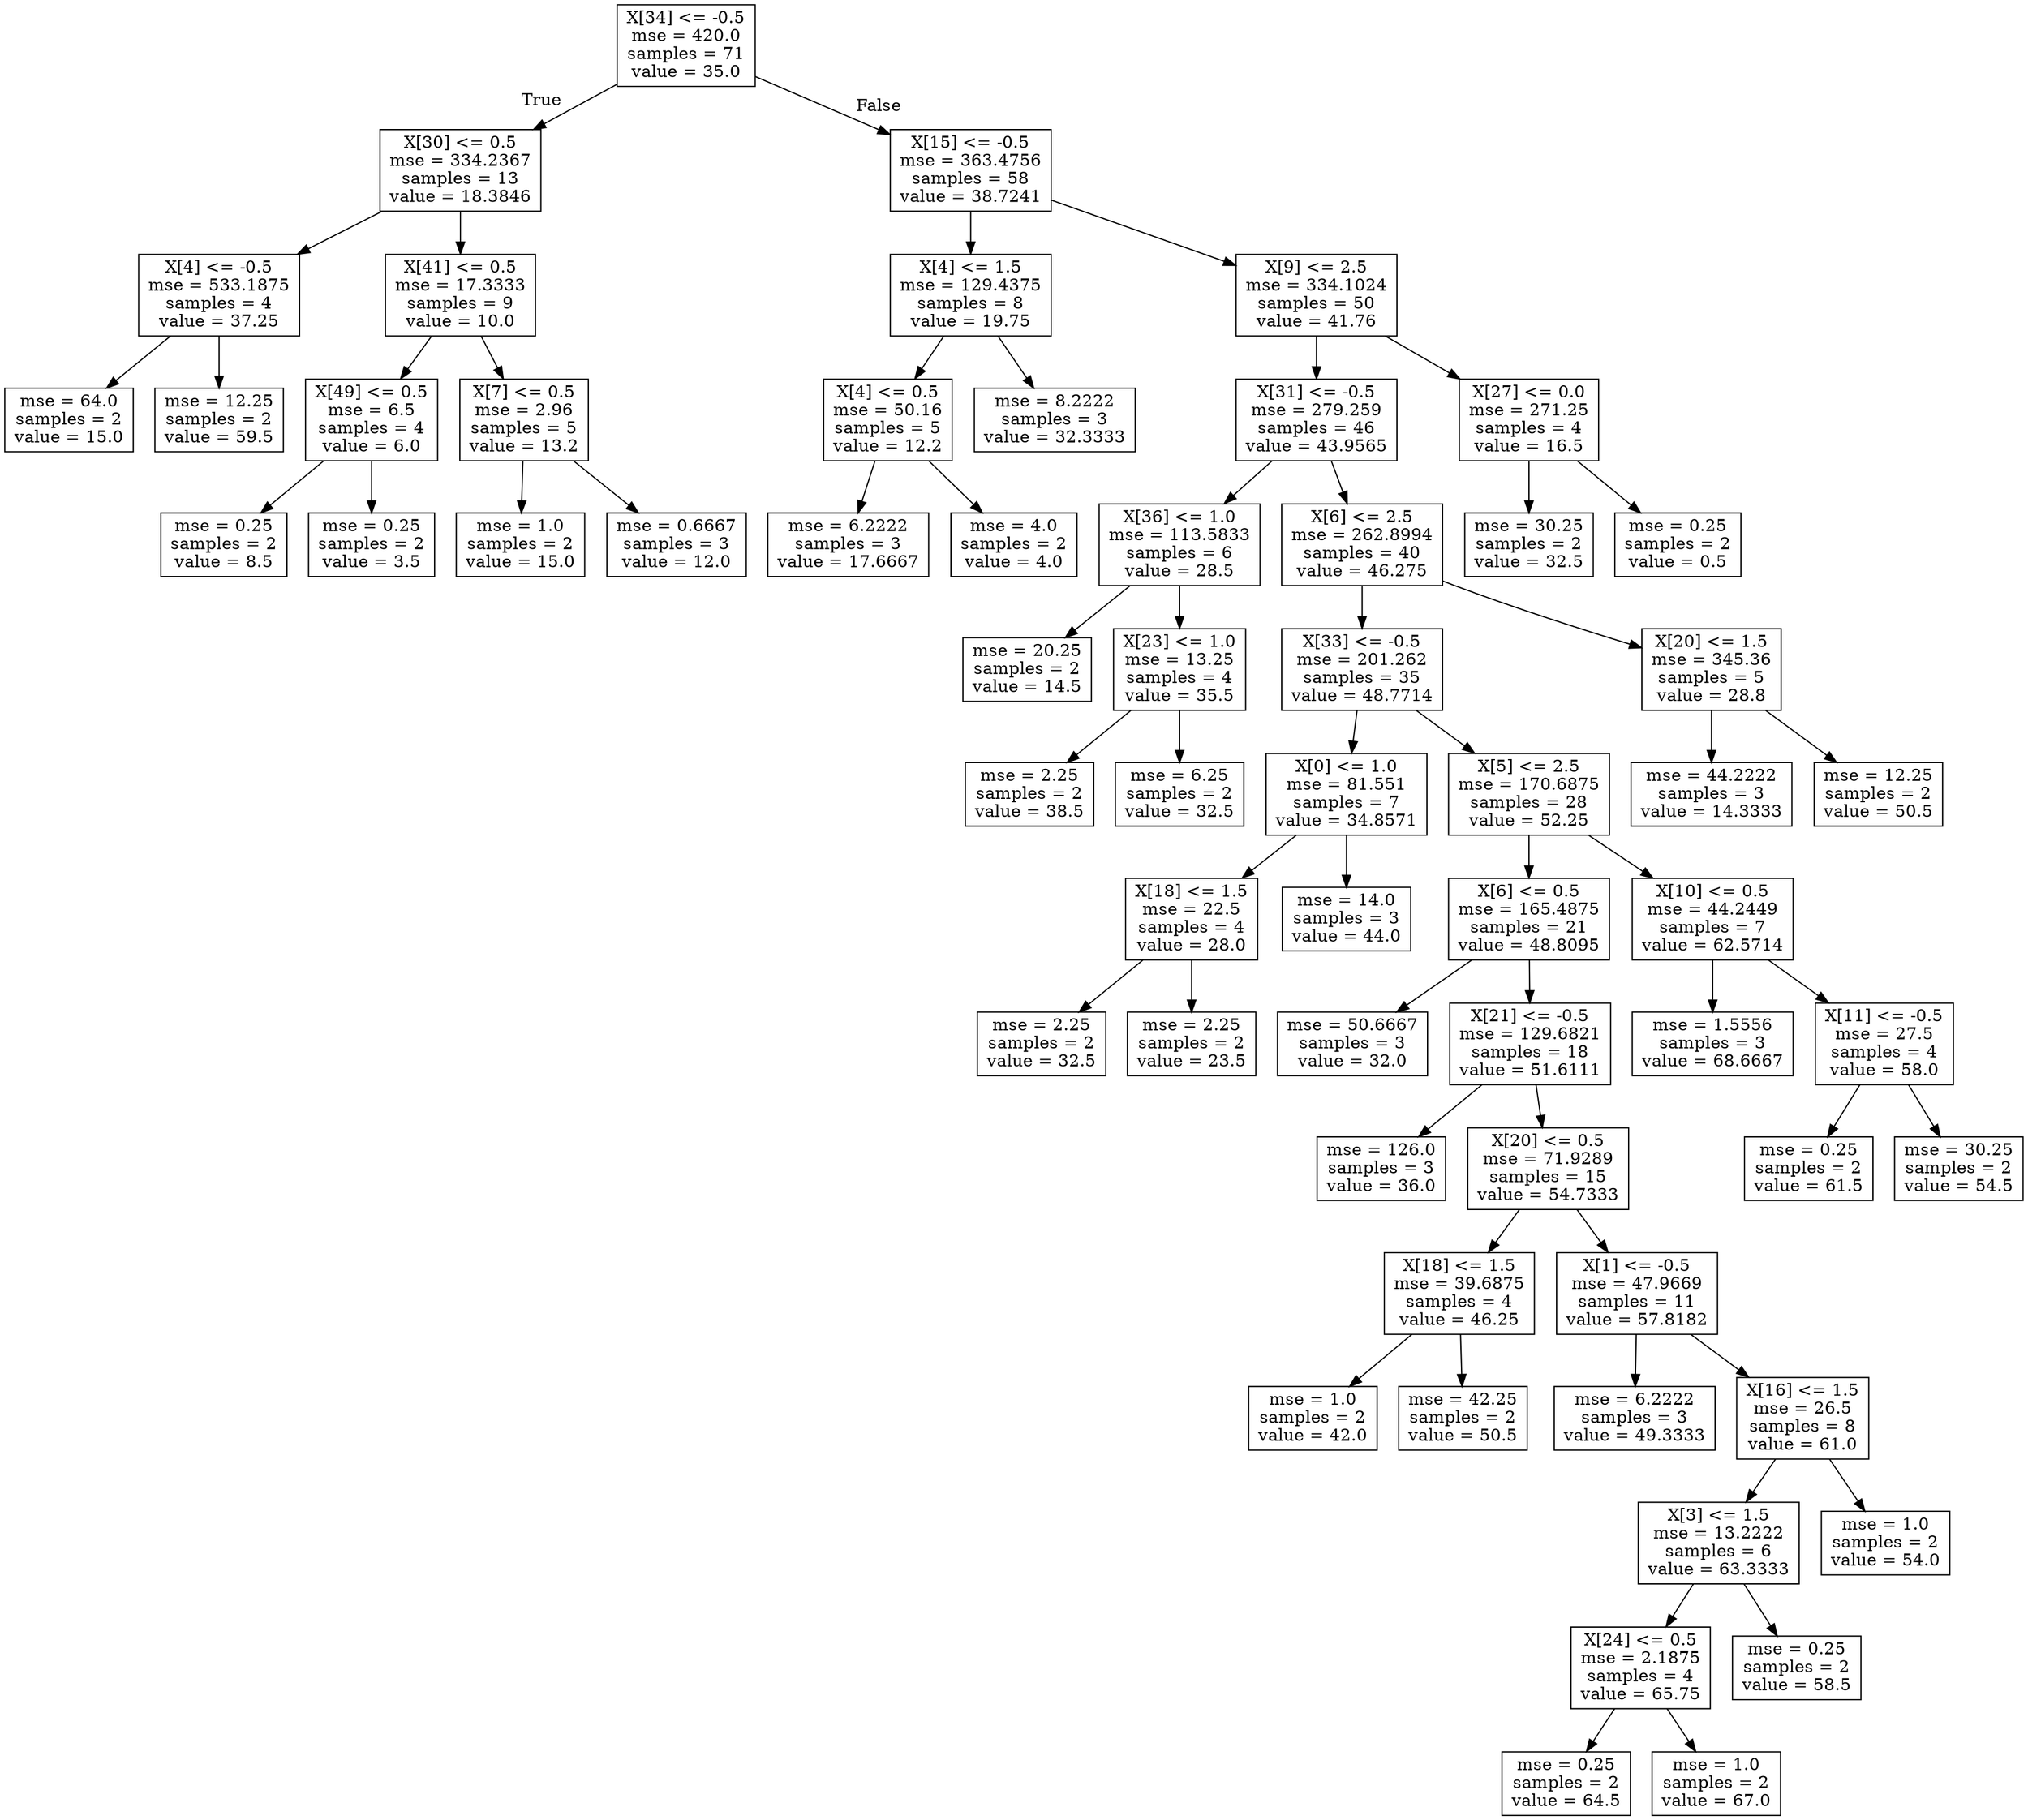 digraph Tree {
node [shape=box] ;
0 [label="X[34] <= -0.5\nmse = 420.0\nsamples = 71\nvalue = 35.0"] ;
1 [label="X[30] <= 0.5\nmse = 334.2367\nsamples = 13\nvalue = 18.3846"] ;
0 -> 1 [labeldistance=2.5, labelangle=45, headlabel="True"] ;
2 [label="X[4] <= -0.5\nmse = 533.1875\nsamples = 4\nvalue = 37.25"] ;
1 -> 2 ;
3 [label="mse = 64.0\nsamples = 2\nvalue = 15.0"] ;
2 -> 3 ;
4 [label="mse = 12.25\nsamples = 2\nvalue = 59.5"] ;
2 -> 4 ;
5 [label="X[41] <= 0.5\nmse = 17.3333\nsamples = 9\nvalue = 10.0"] ;
1 -> 5 ;
6 [label="X[49] <= 0.5\nmse = 6.5\nsamples = 4\nvalue = 6.0"] ;
5 -> 6 ;
7 [label="mse = 0.25\nsamples = 2\nvalue = 8.5"] ;
6 -> 7 ;
8 [label="mse = 0.25\nsamples = 2\nvalue = 3.5"] ;
6 -> 8 ;
9 [label="X[7] <= 0.5\nmse = 2.96\nsamples = 5\nvalue = 13.2"] ;
5 -> 9 ;
10 [label="mse = 1.0\nsamples = 2\nvalue = 15.0"] ;
9 -> 10 ;
11 [label="mse = 0.6667\nsamples = 3\nvalue = 12.0"] ;
9 -> 11 ;
12 [label="X[15] <= -0.5\nmse = 363.4756\nsamples = 58\nvalue = 38.7241"] ;
0 -> 12 [labeldistance=2.5, labelangle=-45, headlabel="False"] ;
13 [label="X[4] <= 1.5\nmse = 129.4375\nsamples = 8\nvalue = 19.75"] ;
12 -> 13 ;
14 [label="X[4] <= 0.5\nmse = 50.16\nsamples = 5\nvalue = 12.2"] ;
13 -> 14 ;
15 [label="mse = 6.2222\nsamples = 3\nvalue = 17.6667"] ;
14 -> 15 ;
16 [label="mse = 4.0\nsamples = 2\nvalue = 4.0"] ;
14 -> 16 ;
17 [label="mse = 8.2222\nsamples = 3\nvalue = 32.3333"] ;
13 -> 17 ;
18 [label="X[9] <= 2.5\nmse = 334.1024\nsamples = 50\nvalue = 41.76"] ;
12 -> 18 ;
19 [label="X[31] <= -0.5\nmse = 279.259\nsamples = 46\nvalue = 43.9565"] ;
18 -> 19 ;
20 [label="X[36] <= 1.0\nmse = 113.5833\nsamples = 6\nvalue = 28.5"] ;
19 -> 20 ;
21 [label="mse = 20.25\nsamples = 2\nvalue = 14.5"] ;
20 -> 21 ;
22 [label="X[23] <= 1.0\nmse = 13.25\nsamples = 4\nvalue = 35.5"] ;
20 -> 22 ;
23 [label="mse = 2.25\nsamples = 2\nvalue = 38.5"] ;
22 -> 23 ;
24 [label="mse = 6.25\nsamples = 2\nvalue = 32.5"] ;
22 -> 24 ;
25 [label="X[6] <= 2.5\nmse = 262.8994\nsamples = 40\nvalue = 46.275"] ;
19 -> 25 ;
26 [label="X[33] <= -0.5\nmse = 201.262\nsamples = 35\nvalue = 48.7714"] ;
25 -> 26 ;
27 [label="X[0] <= 1.0\nmse = 81.551\nsamples = 7\nvalue = 34.8571"] ;
26 -> 27 ;
28 [label="X[18] <= 1.5\nmse = 22.5\nsamples = 4\nvalue = 28.0"] ;
27 -> 28 ;
29 [label="mse = 2.25\nsamples = 2\nvalue = 32.5"] ;
28 -> 29 ;
30 [label="mse = 2.25\nsamples = 2\nvalue = 23.5"] ;
28 -> 30 ;
31 [label="mse = 14.0\nsamples = 3\nvalue = 44.0"] ;
27 -> 31 ;
32 [label="X[5] <= 2.5\nmse = 170.6875\nsamples = 28\nvalue = 52.25"] ;
26 -> 32 ;
33 [label="X[6] <= 0.5\nmse = 165.4875\nsamples = 21\nvalue = 48.8095"] ;
32 -> 33 ;
34 [label="mse = 50.6667\nsamples = 3\nvalue = 32.0"] ;
33 -> 34 ;
35 [label="X[21] <= -0.5\nmse = 129.6821\nsamples = 18\nvalue = 51.6111"] ;
33 -> 35 ;
36 [label="mse = 126.0\nsamples = 3\nvalue = 36.0"] ;
35 -> 36 ;
37 [label="X[20] <= 0.5\nmse = 71.9289\nsamples = 15\nvalue = 54.7333"] ;
35 -> 37 ;
38 [label="X[18] <= 1.5\nmse = 39.6875\nsamples = 4\nvalue = 46.25"] ;
37 -> 38 ;
39 [label="mse = 1.0\nsamples = 2\nvalue = 42.0"] ;
38 -> 39 ;
40 [label="mse = 42.25\nsamples = 2\nvalue = 50.5"] ;
38 -> 40 ;
41 [label="X[1] <= -0.5\nmse = 47.9669\nsamples = 11\nvalue = 57.8182"] ;
37 -> 41 ;
42 [label="mse = 6.2222\nsamples = 3\nvalue = 49.3333"] ;
41 -> 42 ;
43 [label="X[16] <= 1.5\nmse = 26.5\nsamples = 8\nvalue = 61.0"] ;
41 -> 43 ;
44 [label="X[3] <= 1.5\nmse = 13.2222\nsamples = 6\nvalue = 63.3333"] ;
43 -> 44 ;
45 [label="X[24] <= 0.5\nmse = 2.1875\nsamples = 4\nvalue = 65.75"] ;
44 -> 45 ;
46 [label="mse = 0.25\nsamples = 2\nvalue = 64.5"] ;
45 -> 46 ;
47 [label="mse = 1.0\nsamples = 2\nvalue = 67.0"] ;
45 -> 47 ;
48 [label="mse = 0.25\nsamples = 2\nvalue = 58.5"] ;
44 -> 48 ;
49 [label="mse = 1.0\nsamples = 2\nvalue = 54.0"] ;
43 -> 49 ;
50 [label="X[10] <= 0.5\nmse = 44.2449\nsamples = 7\nvalue = 62.5714"] ;
32 -> 50 ;
51 [label="mse = 1.5556\nsamples = 3\nvalue = 68.6667"] ;
50 -> 51 ;
52 [label="X[11] <= -0.5\nmse = 27.5\nsamples = 4\nvalue = 58.0"] ;
50 -> 52 ;
53 [label="mse = 0.25\nsamples = 2\nvalue = 61.5"] ;
52 -> 53 ;
54 [label="mse = 30.25\nsamples = 2\nvalue = 54.5"] ;
52 -> 54 ;
55 [label="X[20] <= 1.5\nmse = 345.36\nsamples = 5\nvalue = 28.8"] ;
25 -> 55 ;
56 [label="mse = 44.2222\nsamples = 3\nvalue = 14.3333"] ;
55 -> 56 ;
57 [label="mse = 12.25\nsamples = 2\nvalue = 50.5"] ;
55 -> 57 ;
58 [label="X[27] <= 0.0\nmse = 271.25\nsamples = 4\nvalue = 16.5"] ;
18 -> 58 ;
59 [label="mse = 30.25\nsamples = 2\nvalue = 32.5"] ;
58 -> 59 ;
60 [label="mse = 0.25\nsamples = 2\nvalue = 0.5"] ;
58 -> 60 ;
}